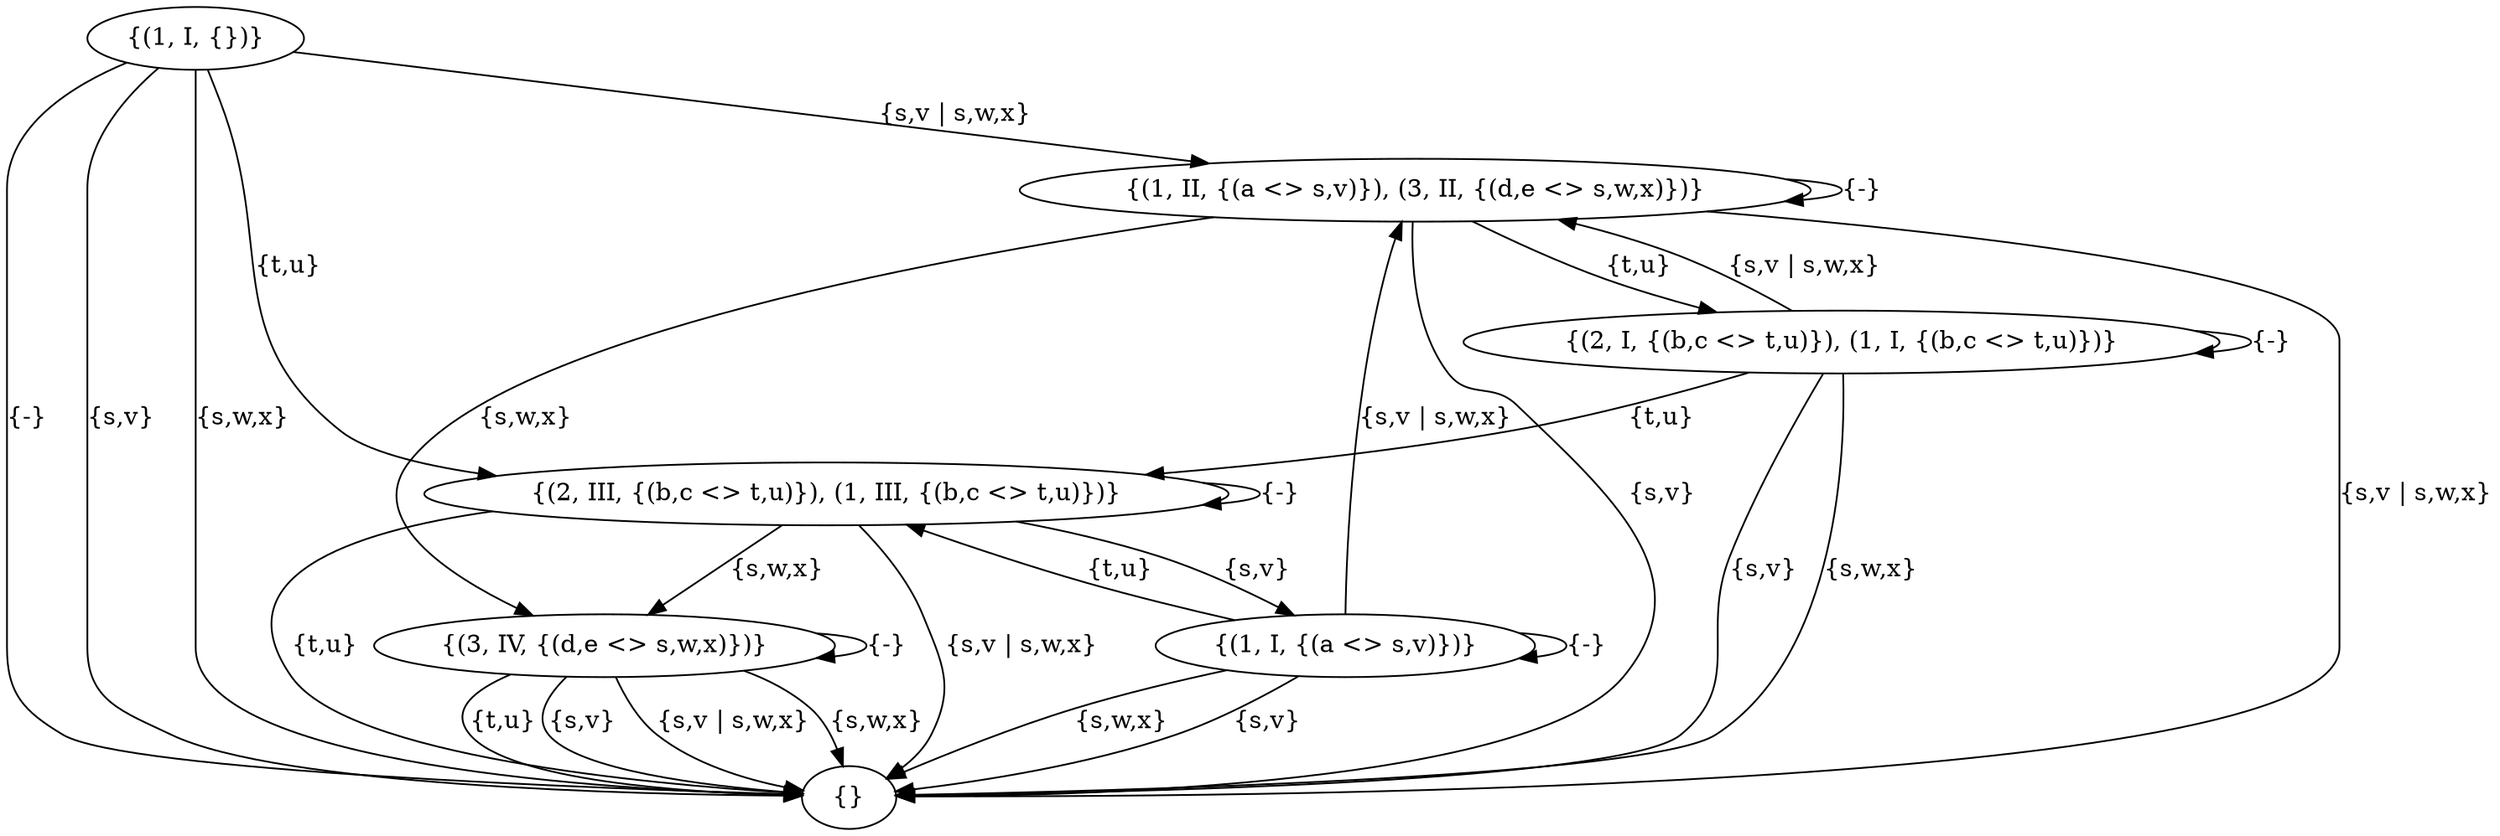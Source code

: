 digraph {
  "{(1, I, {})}" [role="start"]
  "{(3, IV, {(d,e <> s,w,x)})}" [role="end"]

  "{(1, I, {})}" ->  "{}" [label="{-}", gp="-"]
  "{(1, I, {})}" ->  "{}" [label="{s,v}", gp="s,v"]
  "{(1, I, {})}" ->  "{(1, II, {(a <> s,v)}), (3, II, {(d,e <> s,w,x)})}" [label="{s,v | s,w,x}", gp="s,v | s,w,x"]
  "{(1, I, {})}" ->  "{}" [label="{s,w,x}", gp="s,w,x"]
  "{(1, I, {})}" ->  "{(2, III, {(b,c <> t,u)}), (1, III, {(b,c <> t,u)})}" [label="{t,u}", gp="t,u"]

  "{(1, II, {(a <> s,v)}), (3, II, {(d,e <> s,w,x)})}" ->  "{(1, II, {(a <> s,v)}), (3, II, {(d,e <> s,w,x)})}" [label="{-}", gp="-"]
  "{(1, II, {(a <> s,v)}), (3, II, {(d,e <> s,w,x)})}" ->  "{}" [label="{s,v}", gp="s,v"]
  "{(1, II, {(a <> s,v)}), (3, II, {(d,e <> s,w,x)})}" ->  "{}" [label="{s,v | s,w,x}", gp="s,v | s,w,x"]
  "{(1, II, {(a <> s,v)}), (3, II, {(d,e <> s,w,x)})}" ->  "{(3, IV, {(d,e <> s,w,x)})}" [label="{s,w,x}", gp="s,w,x"]
  "{(1, II, {(a <> s,v)}), (3, II, {(d,e <> s,w,x)})}" ->  "{(2, I, {(b,c <> t,u)}), (1, I, {(b,c <> t,u)})}" [label="{t,u}", gp="t,u"]

  "{(2, III, {(b,c <> t,u)}), (1, III, {(b,c <> t,u)})}" ->  "{(2, III, {(b,c <> t,u)}), (1, III, {(b,c <> t,u)})}" [label="{-}", gp="-"]
  "{(2, III, {(b,c <> t,u)}), (1, III, {(b,c <> t,u)})}" ->  "{(1, I, {(a <> s,v)})}" [label="{s,v}", gp="s,v"]
  "{(2, III, {(b,c <> t,u)}), (1, III, {(b,c <> t,u)})}" ->  "{}" [label="{s,v | s,w,x}", gp="s,v | s,w,x"]
  "{(2, III, {(b,c <> t,u)}), (1, III, {(b,c <> t,u)})}" ->  "{(3, IV, {(d,e <> s,w,x)})}" [label="{s,w,x}", gp="s,w,x"]
  "{(2, III, {(b,c <> t,u)}), (1, III, {(b,c <> t,u)})}" ->  "{}" [label="{t,u}", gp="t,u"]

  "{(3, IV, {(d,e <> s,w,x)})}" ->  "{(3, IV, {(d,e <> s,w,x)})}" [label="{-}", gp="-"]
  "{(3, IV, {(d,e <> s,w,x)})}" ->  "{}" [label="{s,v}", gp="s,v"]
  "{(3, IV, {(d,e <> s,w,x)})}" ->  "{}" [label="{s,v | s,w,x}", gp="s,v | s,w,x"]
  "{(3, IV, {(d,e <> s,w,x)})}" ->  "{}" [label="{s,w,x}", gp="s,w,x"]
  "{(3, IV, {(d,e <> s,w,x)})}" ->  "{}" [label="{t,u}", gp="t,u"]

  "{(2, I, {(b,c <> t,u)}), (1, I, {(b,c <> t,u)})}" ->  "{(2, I, {(b,c <> t,u)}), (1, I, {(b,c <> t,u)})}" [label="{-}", gp="-"]
  "{(2, I, {(b,c <> t,u)}), (1, I, {(b,c <> t,u)})}" ->  "{}" [label="{s,v}", gp="s,v"]
  "{(2, I, {(b,c <> t,u)}), (1, I, {(b,c <> t,u)})}" ->  "{(1, II, {(a <> s,v)}), (3, II, {(d,e <> s,w,x)})}" [label="{s,v | s,w,x}", gp="s,v | s,w,x"]
  "{(2, I, {(b,c <> t,u)}), (1, I, {(b,c <> t,u)})}" ->  "{}" [label="{s,w,x}", gp="s,w,x"]
  "{(2, I, {(b,c <> t,u)}), (1, I, {(b,c <> t,u)})}" ->  "{(2, III, {(b,c <> t,u)}), (1, III, {(b,c <> t,u)})}" [label="{t,u}", gp="t,u"]

  "{(1, I, {(a <> s,v)})}" ->  "{(1, I, {(a <> s,v)})}" [label="{-}", gp="-"]
  "{(1, I, {(a <> s,v)})}" ->  "{}" [label="{s,v}", gp="s,v"]
  "{(1, I, {(a <> s,v)})}" ->  "{(1, II, {(a <> s,v)}), (3, II, {(d,e <> s,w,x)})}" [label="{s,v | s,w,x}", gp="s,v | s,w,x"]
  "{(1, I, {(a <> s,v)})}" ->  "{}" [label="{s,w,x}", gp="s,w,x"]
  "{(1, I, {(a <> s,v)})}" ->  "{(2, III, {(b,c <> t,u)}), (1, III, {(b,c <> t,u)})}" [label="{t,u}", gp="t,u"]

}
